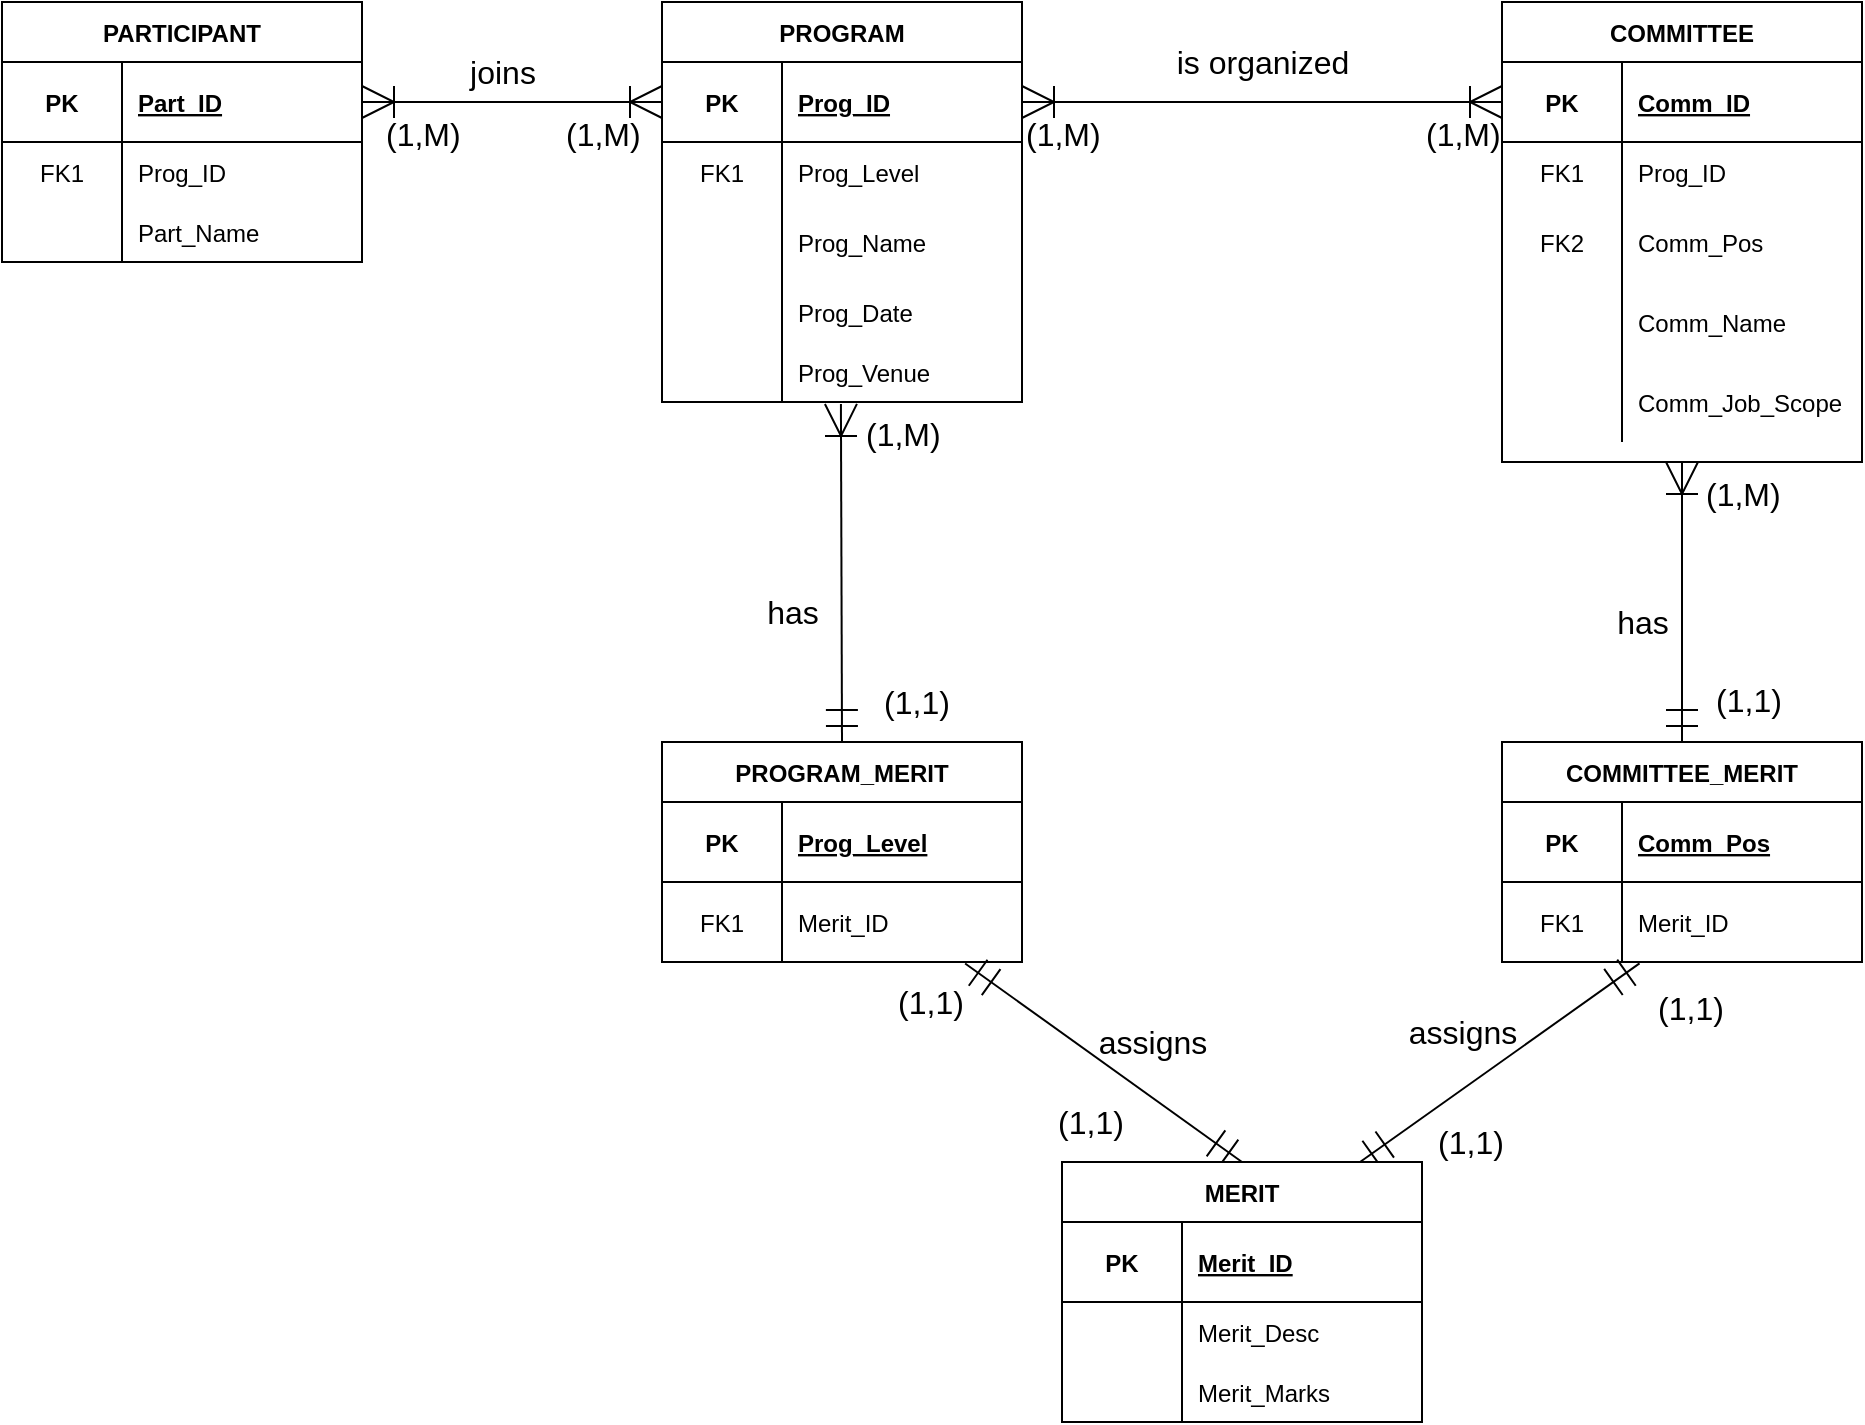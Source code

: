 <mxfile version="20.7.4" type="github">
  <diagram id="R2lEEEUBdFMjLlhIrx00" name="Page-1">
    <mxGraphModel dx="1588" dy="2040" grid="1" gridSize="10" guides="1" tooltips="1" connect="1" arrows="1" fold="1" page="1" pageScale="1" pageWidth="850" pageHeight="1100" math="0" shadow="0" extFonts="Permanent Marker^https://fonts.googleapis.com/css?family=Permanent+Marker">
      <root>
        <mxCell id="0" />
        <mxCell id="1" parent="0" />
        <mxCell id="RJ167RY9xIHNqj6DrCbQ-91" value="PARTICIPANT" style="shape=table;startSize=30;container=1;collapsible=1;childLayout=tableLayout;fixedRows=1;rowLines=0;fontStyle=1;align=center;resizeLast=1;" vertex="1" parent="1">
          <mxGeometry x="110" y="-20" width="180" height="130" as="geometry" />
        </mxCell>
        <mxCell id="RJ167RY9xIHNqj6DrCbQ-92" value="" style="shape=tableRow;horizontal=0;startSize=0;swimlaneHead=0;swimlaneBody=0;fillColor=none;collapsible=0;dropTarget=0;points=[[0,0.5],[1,0.5]];portConstraint=eastwest;top=0;left=0;right=0;bottom=1;" vertex="1" parent="RJ167RY9xIHNqj6DrCbQ-91">
          <mxGeometry y="30" width="180" height="40" as="geometry" />
        </mxCell>
        <mxCell id="RJ167RY9xIHNqj6DrCbQ-93" value="PK" style="shape=partialRectangle;connectable=0;fillColor=none;top=0;left=0;bottom=0;right=0;fontStyle=1;overflow=hidden;" vertex="1" parent="RJ167RY9xIHNqj6DrCbQ-92">
          <mxGeometry width="60" height="40" as="geometry">
            <mxRectangle width="60" height="40" as="alternateBounds" />
          </mxGeometry>
        </mxCell>
        <mxCell id="RJ167RY9xIHNqj6DrCbQ-94" value="Part_ID" style="shape=partialRectangle;connectable=0;fillColor=none;top=0;left=0;bottom=0;right=0;align=left;spacingLeft=6;fontStyle=5;overflow=hidden;" vertex="1" parent="RJ167RY9xIHNqj6DrCbQ-92">
          <mxGeometry x="60" width="120" height="40" as="geometry">
            <mxRectangle width="120" height="40" as="alternateBounds" />
          </mxGeometry>
        </mxCell>
        <mxCell id="RJ167RY9xIHNqj6DrCbQ-95" value="" style="shape=tableRow;horizontal=0;startSize=0;swimlaneHead=0;swimlaneBody=0;fillColor=none;collapsible=0;dropTarget=0;points=[[0,0.5],[1,0.5]];portConstraint=eastwest;top=0;left=0;right=0;bottom=0;" vertex="1" parent="RJ167RY9xIHNqj6DrCbQ-91">
          <mxGeometry y="70" width="180" height="30" as="geometry" />
        </mxCell>
        <mxCell id="RJ167RY9xIHNqj6DrCbQ-96" value="FK1" style="shape=partialRectangle;connectable=0;fillColor=none;top=0;left=0;bottom=0;right=0;editable=1;overflow=hidden;" vertex="1" parent="RJ167RY9xIHNqj6DrCbQ-95">
          <mxGeometry width="60" height="30" as="geometry">
            <mxRectangle width="60" height="30" as="alternateBounds" />
          </mxGeometry>
        </mxCell>
        <mxCell id="RJ167RY9xIHNqj6DrCbQ-97" value="Prog_ID" style="shape=partialRectangle;connectable=0;fillColor=none;top=0;left=0;bottom=0;right=0;align=left;spacingLeft=6;overflow=hidden;" vertex="1" parent="RJ167RY9xIHNqj6DrCbQ-95">
          <mxGeometry x="60" width="120" height="30" as="geometry">
            <mxRectangle width="120" height="30" as="alternateBounds" />
          </mxGeometry>
        </mxCell>
        <mxCell id="RJ167RY9xIHNqj6DrCbQ-98" value="" style="shape=tableRow;horizontal=0;startSize=0;swimlaneHead=0;swimlaneBody=0;fillColor=none;collapsible=0;dropTarget=0;points=[[0,0.5],[1,0.5]];portConstraint=eastwest;top=0;left=0;right=0;bottom=0;" vertex="1" parent="RJ167RY9xIHNqj6DrCbQ-91">
          <mxGeometry y="100" width="180" height="30" as="geometry" />
        </mxCell>
        <mxCell id="RJ167RY9xIHNqj6DrCbQ-99" value="" style="shape=partialRectangle;connectable=0;fillColor=none;top=0;left=0;bottom=0;right=0;editable=1;overflow=hidden;" vertex="1" parent="RJ167RY9xIHNqj6DrCbQ-98">
          <mxGeometry width="60" height="30" as="geometry">
            <mxRectangle width="60" height="30" as="alternateBounds" />
          </mxGeometry>
        </mxCell>
        <mxCell id="RJ167RY9xIHNqj6DrCbQ-100" value="Part_Name" style="shape=partialRectangle;connectable=0;fillColor=none;top=0;left=0;bottom=0;right=0;align=left;spacingLeft=6;overflow=hidden;" vertex="1" parent="RJ167RY9xIHNqj6DrCbQ-98">
          <mxGeometry x="60" width="120" height="30" as="geometry">
            <mxRectangle width="120" height="30" as="alternateBounds" />
          </mxGeometry>
        </mxCell>
        <mxCell id="RJ167RY9xIHNqj6DrCbQ-101" style="edgeStyle=none;curved=1;rounded=0;orthogonalLoop=1;jettySize=auto;html=1;entryX=0.5;entryY=0;entryDx=0;entryDy=0;fontSize=12;startArrow=ERoneToMany;startFill=0;endArrow=ERmandOne;endFill=0;startSize=14;endSize=14;sourcePerimeterSpacing=8;targetPerimeterSpacing=8;exitX=0.497;exitY=1.033;exitDx=0;exitDy=0;exitPerimeter=0;" edge="1" parent="1" source="RJ167RY9xIHNqj6DrCbQ-115" target="RJ167RY9xIHNqj6DrCbQ-119">
          <mxGeometry relative="1" as="geometry" />
        </mxCell>
        <mxCell id="RJ167RY9xIHNqj6DrCbQ-102" value="PROGRAM" style="shape=table;startSize=30;container=1;collapsible=1;childLayout=tableLayout;fixedRows=1;rowLines=0;fontStyle=1;align=center;resizeLast=1;" vertex="1" parent="1">
          <mxGeometry x="440" y="-20" width="180" height="200" as="geometry" />
        </mxCell>
        <mxCell id="RJ167RY9xIHNqj6DrCbQ-103" value="" style="shape=tableRow;horizontal=0;startSize=0;swimlaneHead=0;swimlaneBody=0;fillColor=none;collapsible=0;dropTarget=0;points=[[0,0.5],[1,0.5]];portConstraint=eastwest;top=0;left=0;right=0;bottom=1;" vertex="1" parent="RJ167RY9xIHNqj6DrCbQ-102">
          <mxGeometry y="30" width="180" height="40" as="geometry" />
        </mxCell>
        <mxCell id="RJ167RY9xIHNqj6DrCbQ-104" value="PK" style="shape=partialRectangle;connectable=0;fillColor=none;top=0;left=0;bottom=0;right=0;fontStyle=1;overflow=hidden;" vertex="1" parent="RJ167RY9xIHNqj6DrCbQ-103">
          <mxGeometry width="60" height="40" as="geometry">
            <mxRectangle width="60" height="40" as="alternateBounds" />
          </mxGeometry>
        </mxCell>
        <mxCell id="RJ167RY9xIHNqj6DrCbQ-105" value="Prog_ID" style="shape=partialRectangle;connectable=0;fillColor=none;top=0;left=0;bottom=0;right=0;align=left;spacingLeft=6;fontStyle=5;overflow=hidden;" vertex="1" parent="RJ167RY9xIHNqj6DrCbQ-103">
          <mxGeometry x="60" width="120" height="40" as="geometry">
            <mxRectangle width="120" height="40" as="alternateBounds" />
          </mxGeometry>
        </mxCell>
        <mxCell id="RJ167RY9xIHNqj6DrCbQ-106" value="" style="shape=tableRow;horizontal=0;startSize=0;swimlaneHead=0;swimlaneBody=0;fillColor=none;collapsible=0;dropTarget=0;points=[[0,0.5],[1,0.5]];portConstraint=eastwest;top=0;left=0;right=0;bottom=0;" vertex="1" parent="RJ167RY9xIHNqj6DrCbQ-102">
          <mxGeometry y="70" width="180" height="30" as="geometry" />
        </mxCell>
        <mxCell id="RJ167RY9xIHNqj6DrCbQ-107" value="FK1" style="shape=partialRectangle;connectable=0;fillColor=none;top=0;left=0;bottom=0;right=0;editable=1;overflow=hidden;" vertex="1" parent="RJ167RY9xIHNqj6DrCbQ-106">
          <mxGeometry width="60" height="30" as="geometry">
            <mxRectangle width="60" height="30" as="alternateBounds" />
          </mxGeometry>
        </mxCell>
        <mxCell id="RJ167RY9xIHNqj6DrCbQ-108" value="Prog_Level" style="shape=partialRectangle;connectable=0;fillColor=none;top=0;left=0;bottom=0;right=0;align=left;spacingLeft=6;overflow=hidden;" vertex="1" parent="RJ167RY9xIHNqj6DrCbQ-106">
          <mxGeometry x="60" width="120" height="30" as="geometry">
            <mxRectangle width="120" height="30" as="alternateBounds" />
          </mxGeometry>
        </mxCell>
        <mxCell id="RJ167RY9xIHNqj6DrCbQ-109" value="" style="shape=tableRow;horizontal=0;startSize=0;swimlaneHead=0;swimlaneBody=0;fillColor=none;collapsible=0;dropTarget=0;points=[[0,0.5],[1,0.5]];portConstraint=eastwest;top=0;left=0;right=0;bottom=0;" vertex="1" parent="RJ167RY9xIHNqj6DrCbQ-102">
          <mxGeometry y="100" width="180" height="40" as="geometry" />
        </mxCell>
        <mxCell id="RJ167RY9xIHNqj6DrCbQ-110" value="" style="shape=partialRectangle;connectable=0;fillColor=none;top=0;left=0;bottom=0;right=0;editable=1;overflow=hidden;" vertex="1" parent="RJ167RY9xIHNqj6DrCbQ-109">
          <mxGeometry width="60" height="40" as="geometry">
            <mxRectangle width="60" height="40" as="alternateBounds" />
          </mxGeometry>
        </mxCell>
        <mxCell id="RJ167RY9xIHNqj6DrCbQ-111" value="Prog_Name" style="shape=partialRectangle;connectable=0;fillColor=none;top=0;left=0;bottom=0;right=0;align=left;spacingLeft=6;overflow=hidden;" vertex="1" parent="RJ167RY9xIHNqj6DrCbQ-109">
          <mxGeometry x="60" width="120" height="40" as="geometry">
            <mxRectangle width="120" height="40" as="alternateBounds" />
          </mxGeometry>
        </mxCell>
        <mxCell id="RJ167RY9xIHNqj6DrCbQ-112" value="" style="shape=tableRow;horizontal=0;startSize=0;swimlaneHead=0;swimlaneBody=0;fillColor=none;collapsible=0;dropTarget=0;points=[[0,0.5],[1,0.5]];portConstraint=eastwest;top=0;left=0;right=0;bottom=0;" vertex="1" parent="RJ167RY9xIHNqj6DrCbQ-102">
          <mxGeometry y="140" width="180" height="30" as="geometry" />
        </mxCell>
        <mxCell id="RJ167RY9xIHNqj6DrCbQ-113" value="" style="shape=partialRectangle;connectable=0;fillColor=none;top=0;left=0;bottom=0;right=0;editable=1;overflow=hidden;" vertex="1" parent="RJ167RY9xIHNqj6DrCbQ-112">
          <mxGeometry width="60" height="30" as="geometry">
            <mxRectangle width="60" height="30" as="alternateBounds" />
          </mxGeometry>
        </mxCell>
        <mxCell id="RJ167RY9xIHNqj6DrCbQ-114" value="Prog_Date" style="shape=partialRectangle;connectable=0;fillColor=none;top=0;left=0;bottom=0;right=0;align=left;spacingLeft=6;overflow=hidden;" vertex="1" parent="RJ167RY9xIHNqj6DrCbQ-112">
          <mxGeometry x="60" width="120" height="30" as="geometry">
            <mxRectangle width="120" height="30" as="alternateBounds" />
          </mxGeometry>
        </mxCell>
        <mxCell id="RJ167RY9xIHNqj6DrCbQ-115" value="" style="shape=tableRow;horizontal=0;startSize=0;swimlaneHead=0;swimlaneBody=0;fillColor=none;collapsible=0;dropTarget=0;points=[[0,0.5],[1,0.5]];portConstraint=eastwest;top=0;left=0;right=0;bottom=0;" vertex="1" parent="RJ167RY9xIHNqj6DrCbQ-102">
          <mxGeometry y="170" width="180" height="30" as="geometry" />
        </mxCell>
        <mxCell id="RJ167RY9xIHNqj6DrCbQ-116" value="" style="shape=partialRectangle;connectable=0;fillColor=none;top=0;left=0;bottom=0;right=0;editable=1;overflow=hidden;" vertex="1" parent="RJ167RY9xIHNqj6DrCbQ-115">
          <mxGeometry width="60" height="30" as="geometry">
            <mxRectangle width="60" height="30" as="alternateBounds" />
          </mxGeometry>
        </mxCell>
        <mxCell id="RJ167RY9xIHNqj6DrCbQ-117" value="Prog_Venue" style="shape=partialRectangle;connectable=0;fillColor=none;top=0;left=0;bottom=0;right=0;align=left;spacingLeft=6;overflow=hidden;" vertex="1" parent="RJ167RY9xIHNqj6DrCbQ-115">
          <mxGeometry x="60" width="120" height="30" as="geometry">
            <mxRectangle width="120" height="30" as="alternateBounds" />
          </mxGeometry>
        </mxCell>
        <mxCell id="RJ167RY9xIHNqj6DrCbQ-118" style="edgeStyle=none;curved=1;rounded=0;orthogonalLoop=1;jettySize=auto;html=1;entryX=0.5;entryY=0;entryDx=0;entryDy=0;fontSize=12;startArrow=ERmandOne;startFill=0;endArrow=ERmandOne;endFill=0;startSize=14;endSize=14;sourcePerimeterSpacing=8;targetPerimeterSpacing=8;exitX=0.842;exitY=1.018;exitDx=0;exitDy=0;exitPerimeter=0;" edge="1" parent="1" source="RJ167RY9xIHNqj6DrCbQ-123" target="RJ167RY9xIHNqj6DrCbQ-135">
          <mxGeometry relative="1" as="geometry" />
        </mxCell>
        <mxCell id="RJ167RY9xIHNqj6DrCbQ-119" value="PROGRAM_MERIT" style="shape=table;startSize=30;container=1;collapsible=1;childLayout=tableLayout;fixedRows=1;rowLines=0;fontStyle=1;align=center;resizeLast=1;" vertex="1" parent="1">
          <mxGeometry x="440" y="350" width="180" height="110" as="geometry" />
        </mxCell>
        <mxCell id="RJ167RY9xIHNqj6DrCbQ-120" value="" style="shape=tableRow;horizontal=0;startSize=0;swimlaneHead=0;swimlaneBody=0;fillColor=none;collapsible=0;dropTarget=0;points=[[0,0.5],[1,0.5]];portConstraint=eastwest;top=0;left=0;right=0;bottom=1;" vertex="1" parent="RJ167RY9xIHNqj6DrCbQ-119">
          <mxGeometry y="30" width="180" height="40" as="geometry" />
        </mxCell>
        <mxCell id="RJ167RY9xIHNqj6DrCbQ-121" value="PK" style="shape=partialRectangle;connectable=0;fillColor=none;top=0;left=0;bottom=0;right=0;fontStyle=1;overflow=hidden;" vertex="1" parent="RJ167RY9xIHNqj6DrCbQ-120">
          <mxGeometry width="60" height="40" as="geometry">
            <mxRectangle width="60" height="40" as="alternateBounds" />
          </mxGeometry>
        </mxCell>
        <mxCell id="RJ167RY9xIHNqj6DrCbQ-122" value="Prog_Level" style="shape=partialRectangle;connectable=0;fillColor=none;top=0;left=0;bottom=0;right=0;align=left;spacingLeft=6;fontStyle=5;overflow=hidden;" vertex="1" parent="RJ167RY9xIHNqj6DrCbQ-120">
          <mxGeometry x="60" width="120" height="40" as="geometry">
            <mxRectangle width="120" height="40" as="alternateBounds" />
          </mxGeometry>
        </mxCell>
        <mxCell id="RJ167RY9xIHNqj6DrCbQ-123" value="" style="shape=tableRow;horizontal=0;startSize=0;swimlaneHead=0;swimlaneBody=0;fillColor=none;collapsible=0;dropTarget=0;points=[[0,0.5],[1,0.5]];portConstraint=eastwest;top=0;left=0;right=0;bottom=0;" vertex="1" parent="RJ167RY9xIHNqj6DrCbQ-119">
          <mxGeometry y="70" width="180" height="40" as="geometry" />
        </mxCell>
        <mxCell id="RJ167RY9xIHNqj6DrCbQ-124" value="FK1" style="shape=partialRectangle;connectable=0;fillColor=none;top=0;left=0;bottom=0;right=0;editable=1;overflow=hidden;" vertex="1" parent="RJ167RY9xIHNqj6DrCbQ-123">
          <mxGeometry width="60" height="40" as="geometry">
            <mxRectangle width="60" height="40" as="alternateBounds" />
          </mxGeometry>
        </mxCell>
        <mxCell id="RJ167RY9xIHNqj6DrCbQ-125" value="Merit_ID" style="shape=partialRectangle;connectable=0;fillColor=none;top=0;left=0;bottom=0;right=0;align=left;spacingLeft=6;overflow=hidden;" vertex="1" parent="RJ167RY9xIHNqj6DrCbQ-123">
          <mxGeometry x="60" width="120" height="40" as="geometry">
            <mxRectangle width="120" height="40" as="alternateBounds" />
          </mxGeometry>
        </mxCell>
        <mxCell id="RJ167RY9xIHNqj6DrCbQ-126" style="edgeStyle=none;curved=1;rounded=0;orthogonalLoop=1;jettySize=auto;html=1;entryX=0.824;entryY=0.004;entryDx=0;entryDy=0;fontSize=12;startArrow=ERmandOne;startFill=0;endArrow=ERmandOne;endFill=0;startSize=14;endSize=14;sourcePerimeterSpacing=8;targetPerimeterSpacing=8;entryPerimeter=0;exitX=0.382;exitY=1.018;exitDx=0;exitDy=0;exitPerimeter=0;" edge="1" parent="1" source="RJ167RY9xIHNqj6DrCbQ-132" target="RJ167RY9xIHNqj6DrCbQ-135">
          <mxGeometry relative="1" as="geometry" />
        </mxCell>
        <mxCell id="RJ167RY9xIHNqj6DrCbQ-127" value="(1,1)" style="edgeLabel;html=1;align=center;verticalAlign=middle;resizable=0;points=[];fontSize=16;" vertex="1" connectable="0" parent="RJ167RY9xIHNqj6DrCbQ-126">
          <mxGeometry x="-0.485" y="-2" relative="1" as="geometry">
            <mxPoint x="62" y="-2" as="offset" />
          </mxGeometry>
        </mxCell>
        <mxCell id="RJ167RY9xIHNqj6DrCbQ-128" value="COMMITTEE_MERIT" style="shape=table;startSize=30;container=1;collapsible=1;childLayout=tableLayout;fixedRows=1;rowLines=0;fontStyle=1;align=center;resizeLast=1;" vertex="1" parent="1">
          <mxGeometry x="860" y="350" width="180" height="110" as="geometry" />
        </mxCell>
        <mxCell id="RJ167RY9xIHNqj6DrCbQ-129" value="" style="shape=tableRow;horizontal=0;startSize=0;swimlaneHead=0;swimlaneBody=0;fillColor=none;collapsible=0;dropTarget=0;points=[[0,0.5],[1,0.5]];portConstraint=eastwest;top=0;left=0;right=0;bottom=1;" vertex="1" parent="RJ167RY9xIHNqj6DrCbQ-128">
          <mxGeometry y="30" width="180" height="40" as="geometry" />
        </mxCell>
        <mxCell id="RJ167RY9xIHNqj6DrCbQ-130" value="PK" style="shape=partialRectangle;connectable=0;fillColor=none;top=0;left=0;bottom=0;right=0;fontStyle=1;overflow=hidden;" vertex="1" parent="RJ167RY9xIHNqj6DrCbQ-129">
          <mxGeometry width="60" height="40" as="geometry">
            <mxRectangle width="60" height="40" as="alternateBounds" />
          </mxGeometry>
        </mxCell>
        <mxCell id="RJ167RY9xIHNqj6DrCbQ-131" value="Comm_Pos" style="shape=partialRectangle;connectable=0;fillColor=none;top=0;left=0;bottom=0;right=0;align=left;spacingLeft=6;fontStyle=5;overflow=hidden;" vertex="1" parent="RJ167RY9xIHNqj6DrCbQ-129">
          <mxGeometry x="60" width="120" height="40" as="geometry">
            <mxRectangle width="120" height="40" as="alternateBounds" />
          </mxGeometry>
        </mxCell>
        <mxCell id="RJ167RY9xIHNqj6DrCbQ-132" value="" style="shape=tableRow;horizontal=0;startSize=0;swimlaneHead=0;swimlaneBody=0;fillColor=none;collapsible=0;dropTarget=0;points=[[0,0.5],[1,0.5]];portConstraint=eastwest;top=0;left=0;right=0;bottom=0;" vertex="1" parent="RJ167RY9xIHNqj6DrCbQ-128">
          <mxGeometry y="70" width="180" height="40" as="geometry" />
        </mxCell>
        <mxCell id="RJ167RY9xIHNqj6DrCbQ-133" value="FK1" style="shape=partialRectangle;connectable=0;fillColor=none;top=0;left=0;bottom=0;right=0;editable=1;overflow=hidden;" vertex="1" parent="RJ167RY9xIHNqj6DrCbQ-132">
          <mxGeometry width="60" height="40" as="geometry">
            <mxRectangle width="60" height="40" as="alternateBounds" />
          </mxGeometry>
        </mxCell>
        <mxCell id="RJ167RY9xIHNqj6DrCbQ-134" value="Merit_ID" style="shape=partialRectangle;connectable=0;fillColor=none;top=0;left=0;bottom=0;right=0;align=left;spacingLeft=6;overflow=hidden;" vertex="1" parent="RJ167RY9xIHNqj6DrCbQ-132">
          <mxGeometry x="60" width="120" height="40" as="geometry">
            <mxRectangle width="120" height="40" as="alternateBounds" />
          </mxGeometry>
        </mxCell>
        <mxCell id="RJ167RY9xIHNqj6DrCbQ-135" value="MERIT" style="shape=table;startSize=30;container=1;collapsible=1;childLayout=tableLayout;fixedRows=1;rowLines=0;fontStyle=1;align=center;resizeLast=1;" vertex="1" parent="1">
          <mxGeometry x="640" y="560" width="180" height="130" as="geometry" />
        </mxCell>
        <mxCell id="RJ167RY9xIHNqj6DrCbQ-136" value="" style="shape=tableRow;horizontal=0;startSize=0;swimlaneHead=0;swimlaneBody=0;fillColor=none;collapsible=0;dropTarget=0;points=[[0,0.5],[1,0.5]];portConstraint=eastwest;top=0;left=0;right=0;bottom=1;" vertex="1" parent="RJ167RY9xIHNqj6DrCbQ-135">
          <mxGeometry y="30" width="180" height="40" as="geometry" />
        </mxCell>
        <mxCell id="RJ167RY9xIHNqj6DrCbQ-137" value="PK" style="shape=partialRectangle;connectable=0;fillColor=none;top=0;left=0;bottom=0;right=0;fontStyle=1;overflow=hidden;" vertex="1" parent="RJ167RY9xIHNqj6DrCbQ-136">
          <mxGeometry width="60" height="40" as="geometry">
            <mxRectangle width="60" height="40" as="alternateBounds" />
          </mxGeometry>
        </mxCell>
        <mxCell id="RJ167RY9xIHNqj6DrCbQ-138" value="Merit_ID" style="shape=partialRectangle;connectable=0;fillColor=none;top=0;left=0;bottom=0;right=0;align=left;spacingLeft=6;fontStyle=5;overflow=hidden;" vertex="1" parent="RJ167RY9xIHNqj6DrCbQ-136">
          <mxGeometry x="60" width="120" height="40" as="geometry">
            <mxRectangle width="120" height="40" as="alternateBounds" />
          </mxGeometry>
        </mxCell>
        <mxCell id="RJ167RY9xIHNqj6DrCbQ-139" value="" style="shape=tableRow;horizontal=0;startSize=0;swimlaneHead=0;swimlaneBody=0;fillColor=none;collapsible=0;dropTarget=0;points=[[0,0.5],[1,0.5]];portConstraint=eastwest;top=0;left=0;right=0;bottom=0;" vertex="1" parent="RJ167RY9xIHNqj6DrCbQ-135">
          <mxGeometry y="70" width="180" height="30" as="geometry" />
        </mxCell>
        <mxCell id="RJ167RY9xIHNqj6DrCbQ-140" value="" style="shape=partialRectangle;connectable=0;fillColor=none;top=0;left=0;bottom=0;right=0;editable=1;overflow=hidden;" vertex="1" parent="RJ167RY9xIHNqj6DrCbQ-139">
          <mxGeometry width="60" height="30" as="geometry">
            <mxRectangle width="60" height="30" as="alternateBounds" />
          </mxGeometry>
        </mxCell>
        <mxCell id="RJ167RY9xIHNqj6DrCbQ-141" value="Merit_Desc" style="shape=partialRectangle;connectable=0;fillColor=none;top=0;left=0;bottom=0;right=0;align=left;spacingLeft=6;overflow=hidden;" vertex="1" parent="RJ167RY9xIHNqj6DrCbQ-139">
          <mxGeometry x="60" width="120" height="30" as="geometry">
            <mxRectangle width="120" height="30" as="alternateBounds" />
          </mxGeometry>
        </mxCell>
        <mxCell id="RJ167RY9xIHNqj6DrCbQ-142" value="" style="shape=tableRow;horizontal=0;startSize=0;swimlaneHead=0;swimlaneBody=0;fillColor=none;collapsible=0;dropTarget=0;points=[[0,0.5],[1,0.5]];portConstraint=eastwest;top=0;left=0;right=0;bottom=0;" vertex="1" parent="RJ167RY9xIHNqj6DrCbQ-135">
          <mxGeometry y="100" width="180" height="30" as="geometry" />
        </mxCell>
        <mxCell id="RJ167RY9xIHNqj6DrCbQ-143" value="" style="shape=partialRectangle;connectable=0;fillColor=none;top=0;left=0;bottom=0;right=0;editable=1;overflow=hidden;" vertex="1" parent="RJ167RY9xIHNqj6DrCbQ-142">
          <mxGeometry width="60" height="30" as="geometry">
            <mxRectangle width="60" height="30" as="alternateBounds" />
          </mxGeometry>
        </mxCell>
        <mxCell id="RJ167RY9xIHNqj6DrCbQ-144" value="Merit_Marks" style="shape=partialRectangle;connectable=0;fillColor=none;top=0;left=0;bottom=0;right=0;align=left;spacingLeft=6;overflow=hidden;" vertex="1" parent="RJ167RY9xIHNqj6DrCbQ-142">
          <mxGeometry x="60" width="120" height="30" as="geometry">
            <mxRectangle width="120" height="30" as="alternateBounds" />
          </mxGeometry>
        </mxCell>
        <mxCell id="RJ167RY9xIHNqj6DrCbQ-145" style="edgeStyle=none;curved=1;rounded=0;orthogonalLoop=1;jettySize=auto;html=1;fontSize=12;endArrow=ERmandOne;startSize=14;endSize=14;sourcePerimeterSpacing=8;targetPerimeterSpacing=8;endFill=0;startArrow=ERoneToMany;startFill=0;entryX=0.5;entryY=0;entryDx=0;entryDy=0;" edge="1" parent="1" target="RJ167RY9xIHNqj6DrCbQ-128">
          <mxGeometry relative="1" as="geometry">
            <mxPoint x="950" y="210" as="sourcePoint" />
          </mxGeometry>
        </mxCell>
        <mxCell id="RJ167RY9xIHNqj6DrCbQ-146" value="has" style="edgeLabel;html=1;align=center;verticalAlign=middle;resizable=0;points=[];fontSize=16;" vertex="1" connectable="0" parent="RJ167RY9xIHNqj6DrCbQ-145">
          <mxGeometry x="0.163" y="-3" relative="1" as="geometry">
            <mxPoint x="-17" y="-2" as="offset" />
          </mxGeometry>
        </mxCell>
        <mxCell id="RJ167RY9xIHNqj6DrCbQ-147" value="COMMITTEE" style="shape=table;startSize=30;container=1;collapsible=1;childLayout=tableLayout;fixedRows=1;rowLines=0;fontStyle=1;align=center;resizeLast=1;" vertex="1" parent="1">
          <mxGeometry x="860" y="-20" width="180" height="230.0" as="geometry" />
        </mxCell>
        <mxCell id="RJ167RY9xIHNqj6DrCbQ-148" value="" style="shape=tableRow;horizontal=0;startSize=0;swimlaneHead=0;swimlaneBody=0;fillColor=none;collapsible=0;dropTarget=0;points=[[0,0.5],[1,0.5]];portConstraint=eastwest;top=0;left=0;right=0;bottom=1;" vertex="1" parent="RJ167RY9xIHNqj6DrCbQ-147">
          <mxGeometry y="30" width="180" height="40" as="geometry" />
        </mxCell>
        <mxCell id="RJ167RY9xIHNqj6DrCbQ-149" value="PK" style="shape=partialRectangle;connectable=0;fillColor=none;top=0;left=0;bottom=0;right=0;fontStyle=1;overflow=hidden;" vertex="1" parent="RJ167RY9xIHNqj6DrCbQ-148">
          <mxGeometry width="60" height="40" as="geometry">
            <mxRectangle width="60" height="40" as="alternateBounds" />
          </mxGeometry>
        </mxCell>
        <mxCell id="RJ167RY9xIHNqj6DrCbQ-150" value="Comm_ID" style="shape=partialRectangle;connectable=0;fillColor=none;top=0;left=0;bottom=0;right=0;align=left;spacingLeft=6;fontStyle=5;overflow=hidden;" vertex="1" parent="RJ167RY9xIHNqj6DrCbQ-148">
          <mxGeometry x="60" width="120" height="40" as="geometry">
            <mxRectangle width="120" height="40" as="alternateBounds" />
          </mxGeometry>
        </mxCell>
        <mxCell id="RJ167RY9xIHNqj6DrCbQ-151" value="" style="shape=tableRow;horizontal=0;startSize=0;swimlaneHead=0;swimlaneBody=0;fillColor=none;collapsible=0;dropTarget=0;points=[[0,0.5],[1,0.5]];portConstraint=eastwest;top=0;left=0;right=0;bottom=0;" vertex="1" parent="RJ167RY9xIHNqj6DrCbQ-147">
          <mxGeometry y="70" width="180" height="30" as="geometry" />
        </mxCell>
        <mxCell id="RJ167RY9xIHNqj6DrCbQ-152" value="FK1" style="shape=partialRectangle;connectable=0;fillColor=none;top=0;left=0;bottom=0;right=0;editable=1;overflow=hidden;" vertex="1" parent="RJ167RY9xIHNqj6DrCbQ-151">
          <mxGeometry width="60" height="30" as="geometry">
            <mxRectangle width="60" height="30" as="alternateBounds" />
          </mxGeometry>
        </mxCell>
        <mxCell id="RJ167RY9xIHNqj6DrCbQ-153" value="Prog_ID" style="shape=partialRectangle;connectable=0;fillColor=none;top=0;left=0;bottom=0;right=0;align=left;spacingLeft=6;overflow=hidden;" vertex="1" parent="RJ167RY9xIHNqj6DrCbQ-151">
          <mxGeometry x="60" width="120" height="30" as="geometry">
            <mxRectangle width="120" height="30" as="alternateBounds" />
          </mxGeometry>
        </mxCell>
        <mxCell id="RJ167RY9xIHNqj6DrCbQ-154" value="" style="shape=tableRow;horizontal=0;startSize=0;swimlaneHead=0;swimlaneBody=0;fillColor=none;collapsible=0;dropTarget=0;points=[[0,0.5],[1,0.5]];portConstraint=eastwest;top=0;left=0;right=0;bottom=0;" vertex="1" parent="RJ167RY9xIHNqj6DrCbQ-147">
          <mxGeometry y="100" width="180" height="40" as="geometry" />
        </mxCell>
        <mxCell id="RJ167RY9xIHNqj6DrCbQ-155" value="FK2" style="shape=partialRectangle;connectable=0;fillColor=none;top=0;left=0;bottom=0;right=0;editable=1;overflow=hidden;" vertex="1" parent="RJ167RY9xIHNqj6DrCbQ-154">
          <mxGeometry width="60" height="40" as="geometry">
            <mxRectangle width="60" height="40" as="alternateBounds" />
          </mxGeometry>
        </mxCell>
        <mxCell id="RJ167RY9xIHNqj6DrCbQ-156" value="Comm_Pos" style="shape=partialRectangle;connectable=0;fillColor=none;top=0;left=0;bottom=0;right=0;align=left;spacingLeft=6;overflow=hidden;" vertex="1" parent="RJ167RY9xIHNqj6DrCbQ-154">
          <mxGeometry x="60" width="120" height="40" as="geometry">
            <mxRectangle width="120" height="40" as="alternateBounds" />
          </mxGeometry>
        </mxCell>
        <mxCell id="RJ167RY9xIHNqj6DrCbQ-157" value="" style="shape=tableRow;horizontal=0;startSize=0;swimlaneHead=0;swimlaneBody=0;fillColor=none;collapsible=0;dropTarget=0;points=[[0,0.5],[1,0.5]];portConstraint=eastwest;top=0;left=0;right=0;bottom=0;" vertex="1" parent="RJ167RY9xIHNqj6DrCbQ-147">
          <mxGeometry y="140" width="180" height="40" as="geometry" />
        </mxCell>
        <mxCell id="RJ167RY9xIHNqj6DrCbQ-158" value="" style="shape=partialRectangle;connectable=0;fillColor=none;top=0;left=0;bottom=0;right=0;editable=1;overflow=hidden;" vertex="1" parent="RJ167RY9xIHNqj6DrCbQ-157">
          <mxGeometry width="60" height="40" as="geometry">
            <mxRectangle width="60" height="40" as="alternateBounds" />
          </mxGeometry>
        </mxCell>
        <mxCell id="RJ167RY9xIHNqj6DrCbQ-159" value="Comm_Name" style="shape=partialRectangle;connectable=0;fillColor=none;top=0;left=0;bottom=0;right=0;align=left;spacingLeft=6;overflow=hidden;" vertex="1" parent="RJ167RY9xIHNqj6DrCbQ-157">
          <mxGeometry x="60" width="120" height="40" as="geometry">
            <mxRectangle width="120" height="40" as="alternateBounds" />
          </mxGeometry>
        </mxCell>
        <mxCell id="RJ167RY9xIHNqj6DrCbQ-160" value="" style="shape=tableRow;horizontal=0;startSize=0;swimlaneHead=0;swimlaneBody=0;fillColor=none;collapsible=0;dropTarget=0;points=[[0,0.5],[1,0.5]];portConstraint=eastwest;top=0;left=0;right=0;bottom=0;" vertex="1" parent="RJ167RY9xIHNqj6DrCbQ-147">
          <mxGeometry y="180" width="180" height="40" as="geometry" />
        </mxCell>
        <mxCell id="RJ167RY9xIHNqj6DrCbQ-161" value="" style="shape=partialRectangle;connectable=0;fillColor=none;top=0;left=0;bottom=0;right=0;editable=1;overflow=hidden;" vertex="1" parent="RJ167RY9xIHNqj6DrCbQ-160">
          <mxGeometry width="60" height="40" as="geometry">
            <mxRectangle width="60" height="40" as="alternateBounds" />
          </mxGeometry>
        </mxCell>
        <mxCell id="RJ167RY9xIHNqj6DrCbQ-162" value="Comm_Job_Scope" style="shape=partialRectangle;connectable=0;fillColor=none;top=0;left=0;bottom=0;right=0;align=left;spacingLeft=6;overflow=hidden;" vertex="1" parent="RJ167RY9xIHNqj6DrCbQ-160">
          <mxGeometry x="60" width="120" height="40" as="geometry">
            <mxRectangle width="120" height="40" as="alternateBounds" />
          </mxGeometry>
        </mxCell>
        <mxCell id="RJ167RY9xIHNqj6DrCbQ-163" style="edgeStyle=none;curved=1;rounded=0;orthogonalLoop=1;jettySize=auto;html=1;exitX=1;exitY=0.5;exitDx=0;exitDy=0;entryX=0;entryY=0.5;entryDx=0;entryDy=0;fontSize=12;endArrow=ERoneToMany;startSize=14;endSize=14;sourcePerimeterSpacing=8;targetPerimeterSpacing=8;endFill=0;startArrow=ERoneToMany;startFill=0;" edge="1" parent="1" source="RJ167RY9xIHNqj6DrCbQ-92" target="RJ167RY9xIHNqj6DrCbQ-103">
          <mxGeometry relative="1" as="geometry" />
        </mxCell>
        <mxCell id="RJ167RY9xIHNqj6DrCbQ-164" style="edgeStyle=none;curved=1;rounded=0;orthogonalLoop=1;jettySize=auto;html=1;exitX=1;exitY=0.5;exitDx=0;exitDy=0;entryX=0;entryY=0.5;entryDx=0;entryDy=0;fontSize=12;endArrow=ERoneToMany;startSize=14;endSize=14;sourcePerimeterSpacing=8;targetPerimeterSpacing=8;endFill=0;startArrow=ERoneToMany;startFill=0;" edge="1" parent="1" source="RJ167RY9xIHNqj6DrCbQ-103" target="RJ167RY9xIHNqj6DrCbQ-148">
          <mxGeometry relative="1" as="geometry" />
        </mxCell>
        <mxCell id="RJ167RY9xIHNqj6DrCbQ-165" value="is organized" style="edgeLabel;html=1;align=center;verticalAlign=middle;resizable=0;points=[];fontSize=16;" vertex="1" connectable="0" parent="RJ167RY9xIHNqj6DrCbQ-164">
          <mxGeometry x="-0.151" y="-2" relative="1" as="geometry">
            <mxPoint x="18" y="-22" as="offset" />
          </mxGeometry>
        </mxCell>
        <mxCell id="RJ167RY9xIHNqj6DrCbQ-166" value="joins" style="text;html=1;align=center;verticalAlign=middle;resizable=0;points=[];autosize=1;strokeColor=none;fillColor=none;fontSize=16;" vertex="1" parent="1">
          <mxGeometry x="330" width="60" height="30" as="geometry" />
        </mxCell>
        <mxCell id="RJ167RY9xIHNqj6DrCbQ-167" value="assigns" style="text;html=1;align=center;verticalAlign=middle;resizable=0;points=[];autosize=1;strokeColor=none;fillColor=none;fontSize=16;" vertex="1" parent="1">
          <mxGeometry x="645" y="485" width="80" height="30" as="geometry" />
        </mxCell>
        <mxCell id="RJ167RY9xIHNqj6DrCbQ-168" value="assigns" style="text;html=1;align=center;verticalAlign=middle;resizable=0;points=[];autosize=1;strokeColor=none;fillColor=none;fontSize=16;" vertex="1" parent="1">
          <mxGeometry x="800" y="480" width="80" height="30" as="geometry" />
        </mxCell>
        <mxCell id="RJ167RY9xIHNqj6DrCbQ-169" value="has" style="text;html=1;align=center;verticalAlign=middle;resizable=0;points=[];autosize=1;strokeColor=none;fillColor=none;fontSize=16;" vertex="1" parent="1">
          <mxGeometry x="480" y="270" width="50" height="30" as="geometry" />
        </mxCell>
        <mxCell id="RJ167RY9xIHNqj6DrCbQ-170" value="(1,1)" style="edgeLabel;html=1;align=center;verticalAlign=middle;resizable=0;points=[];fontSize=16;" vertex="1" connectable="0" parent="1">
          <mxGeometry x="1029.997" y="430.003" as="geometry">
            <mxPoint x="-186" y="120" as="offset" />
          </mxGeometry>
        </mxCell>
        <mxCell id="RJ167RY9xIHNqj6DrCbQ-171" value="(1,1)" style="edgeLabel;html=1;align=center;verticalAlign=middle;resizable=0;points=[];fontSize=16;" vertex="1" connectable="0" parent="1">
          <mxGeometry x="939.997" y="525.003" as="geometry">
            <mxPoint x="43" y="-196" as="offset" />
          </mxGeometry>
        </mxCell>
        <mxCell id="RJ167RY9xIHNqj6DrCbQ-172" value="(1,1)" style="edgeLabel;html=1;align=center;verticalAlign=middle;resizable=0;points=[];fontSize=16;" vertex="1" connectable="0" parent="1">
          <mxGeometry x="849.997" y="525.003" as="geometry">
            <mxPoint x="-283" y="-195" as="offset" />
          </mxGeometry>
        </mxCell>
        <mxCell id="RJ167RY9xIHNqj6DrCbQ-173" value="(1,1)" style="edgeLabel;html=1;align=center;verticalAlign=middle;resizable=0;points=[];fontSize=16;" vertex="1" connectable="0" parent="1">
          <mxGeometry x="759.997" y="360.003" as="geometry">
            <mxPoint x="-186" y="120" as="offset" />
          </mxGeometry>
        </mxCell>
        <mxCell id="RJ167RY9xIHNqj6DrCbQ-174" value="(1,1)" style="edgeLabel;html=1;align=center;verticalAlign=middle;resizable=0;points=[];fontSize=16;" vertex="1" connectable="0" parent="1">
          <mxGeometry x="839.997" y="420.003" as="geometry">
            <mxPoint x="-186" y="120" as="offset" />
          </mxGeometry>
        </mxCell>
        <mxCell id="RJ167RY9xIHNqj6DrCbQ-175" value="&lt;span style=&quot;color: rgb(0, 0, 0); font-family: Helvetica; font-size: 16px; font-style: normal; font-variant-ligatures: normal; font-variant-caps: normal; font-weight: 400; letter-spacing: normal; orphans: 2; text-align: center; text-indent: 0px; text-transform: none; widows: 2; word-spacing: 0px; -webkit-text-stroke-width: 0px; background-color: rgb(255, 255, 255); text-decoration-thickness: initial; text-decoration-style: initial; text-decoration-color: initial; float: none; display: inline !important;&quot;&gt;(1,M)&lt;/span&gt;" style="text;whiteSpace=wrap;html=1;fontSize=16;" vertex="1" parent="1">
          <mxGeometry x="960" y="210" width="70" height="40" as="geometry" />
        </mxCell>
        <mxCell id="RJ167RY9xIHNqj6DrCbQ-176" value="&lt;span style=&quot;color: rgb(0, 0, 0); font-family: Helvetica; font-size: 16px; font-style: normal; font-variant-ligatures: normal; font-variant-caps: normal; font-weight: 400; letter-spacing: normal; orphans: 2; text-align: center; text-indent: 0px; text-transform: none; widows: 2; word-spacing: 0px; -webkit-text-stroke-width: 0px; background-color: rgb(255, 255, 255); text-decoration-thickness: initial; text-decoration-style: initial; text-decoration-color: initial; float: none; display: inline !important;&quot;&gt;(1,M)&lt;/span&gt;" style="text;whiteSpace=wrap;html=1;fontSize=16;" vertex="1" parent="1">
          <mxGeometry x="540" y="180" width="70" height="40" as="geometry" />
        </mxCell>
        <mxCell id="RJ167RY9xIHNqj6DrCbQ-177" value="&lt;span style=&quot;color: rgb(0, 0, 0); font-family: Helvetica; font-size: 16px; font-style: normal; font-variant-ligatures: normal; font-variant-caps: normal; font-weight: 400; letter-spacing: normal; orphans: 2; text-align: center; text-indent: 0px; text-transform: none; widows: 2; word-spacing: 0px; -webkit-text-stroke-width: 0px; background-color: rgb(255, 255, 255); text-decoration-thickness: initial; text-decoration-style: initial; text-decoration-color: initial; float: none; display: inline !important;&quot;&gt;(1,M)&lt;/span&gt;" style="text;whiteSpace=wrap;html=1;fontSize=16;" vertex="1" parent="1">
          <mxGeometry x="620" y="30" width="70" height="40" as="geometry" />
        </mxCell>
        <mxCell id="RJ167RY9xIHNqj6DrCbQ-178" value="&lt;span style=&quot;color: rgb(0, 0, 0); font-family: Helvetica; font-size: 16px; font-style: normal; font-variant-ligatures: normal; font-variant-caps: normal; font-weight: 400; letter-spacing: normal; orphans: 2; text-align: center; text-indent: 0px; text-transform: none; widows: 2; word-spacing: 0px; -webkit-text-stroke-width: 0px; background-color: rgb(255, 255, 255); text-decoration-thickness: initial; text-decoration-style: initial; text-decoration-color: initial; float: none; display: inline !important;&quot;&gt;(1,M)&lt;/span&gt;" style="text;whiteSpace=wrap;html=1;fontSize=16;" vertex="1" parent="1">
          <mxGeometry x="820" y="30" width="70" height="40" as="geometry" />
        </mxCell>
        <mxCell id="RJ167RY9xIHNqj6DrCbQ-179" value="&lt;span style=&quot;color: rgb(0, 0, 0); font-family: Helvetica; font-size: 16px; font-style: normal; font-variant-ligatures: normal; font-variant-caps: normal; font-weight: 400; letter-spacing: normal; orphans: 2; text-align: center; text-indent: 0px; text-transform: none; widows: 2; word-spacing: 0px; -webkit-text-stroke-width: 0px; background-color: rgb(255, 255, 255); text-decoration-thickness: initial; text-decoration-style: initial; text-decoration-color: initial; float: none; display: inline !important;&quot;&gt;(1,M)&lt;/span&gt;" style="text;whiteSpace=wrap;html=1;fontSize=16;" vertex="1" parent="1">
          <mxGeometry x="300" y="30" width="70" height="40" as="geometry" />
        </mxCell>
        <mxCell id="RJ167RY9xIHNqj6DrCbQ-180" value="&lt;span style=&quot;color: rgb(0, 0, 0); font-family: Helvetica; font-size: 16px; font-style: normal; font-variant-ligatures: normal; font-variant-caps: normal; font-weight: 400; letter-spacing: normal; orphans: 2; text-align: center; text-indent: 0px; text-transform: none; widows: 2; word-spacing: 0px; -webkit-text-stroke-width: 0px; background-color: rgb(255, 255, 255); text-decoration-thickness: initial; text-decoration-style: initial; text-decoration-color: initial; float: none; display: inline !important;&quot;&gt;(1,M)&lt;/span&gt;" style="text;whiteSpace=wrap;html=1;fontSize=16;" vertex="1" parent="1">
          <mxGeometry x="390" y="30" width="70" height="40" as="geometry" />
        </mxCell>
      </root>
    </mxGraphModel>
  </diagram>
</mxfile>
